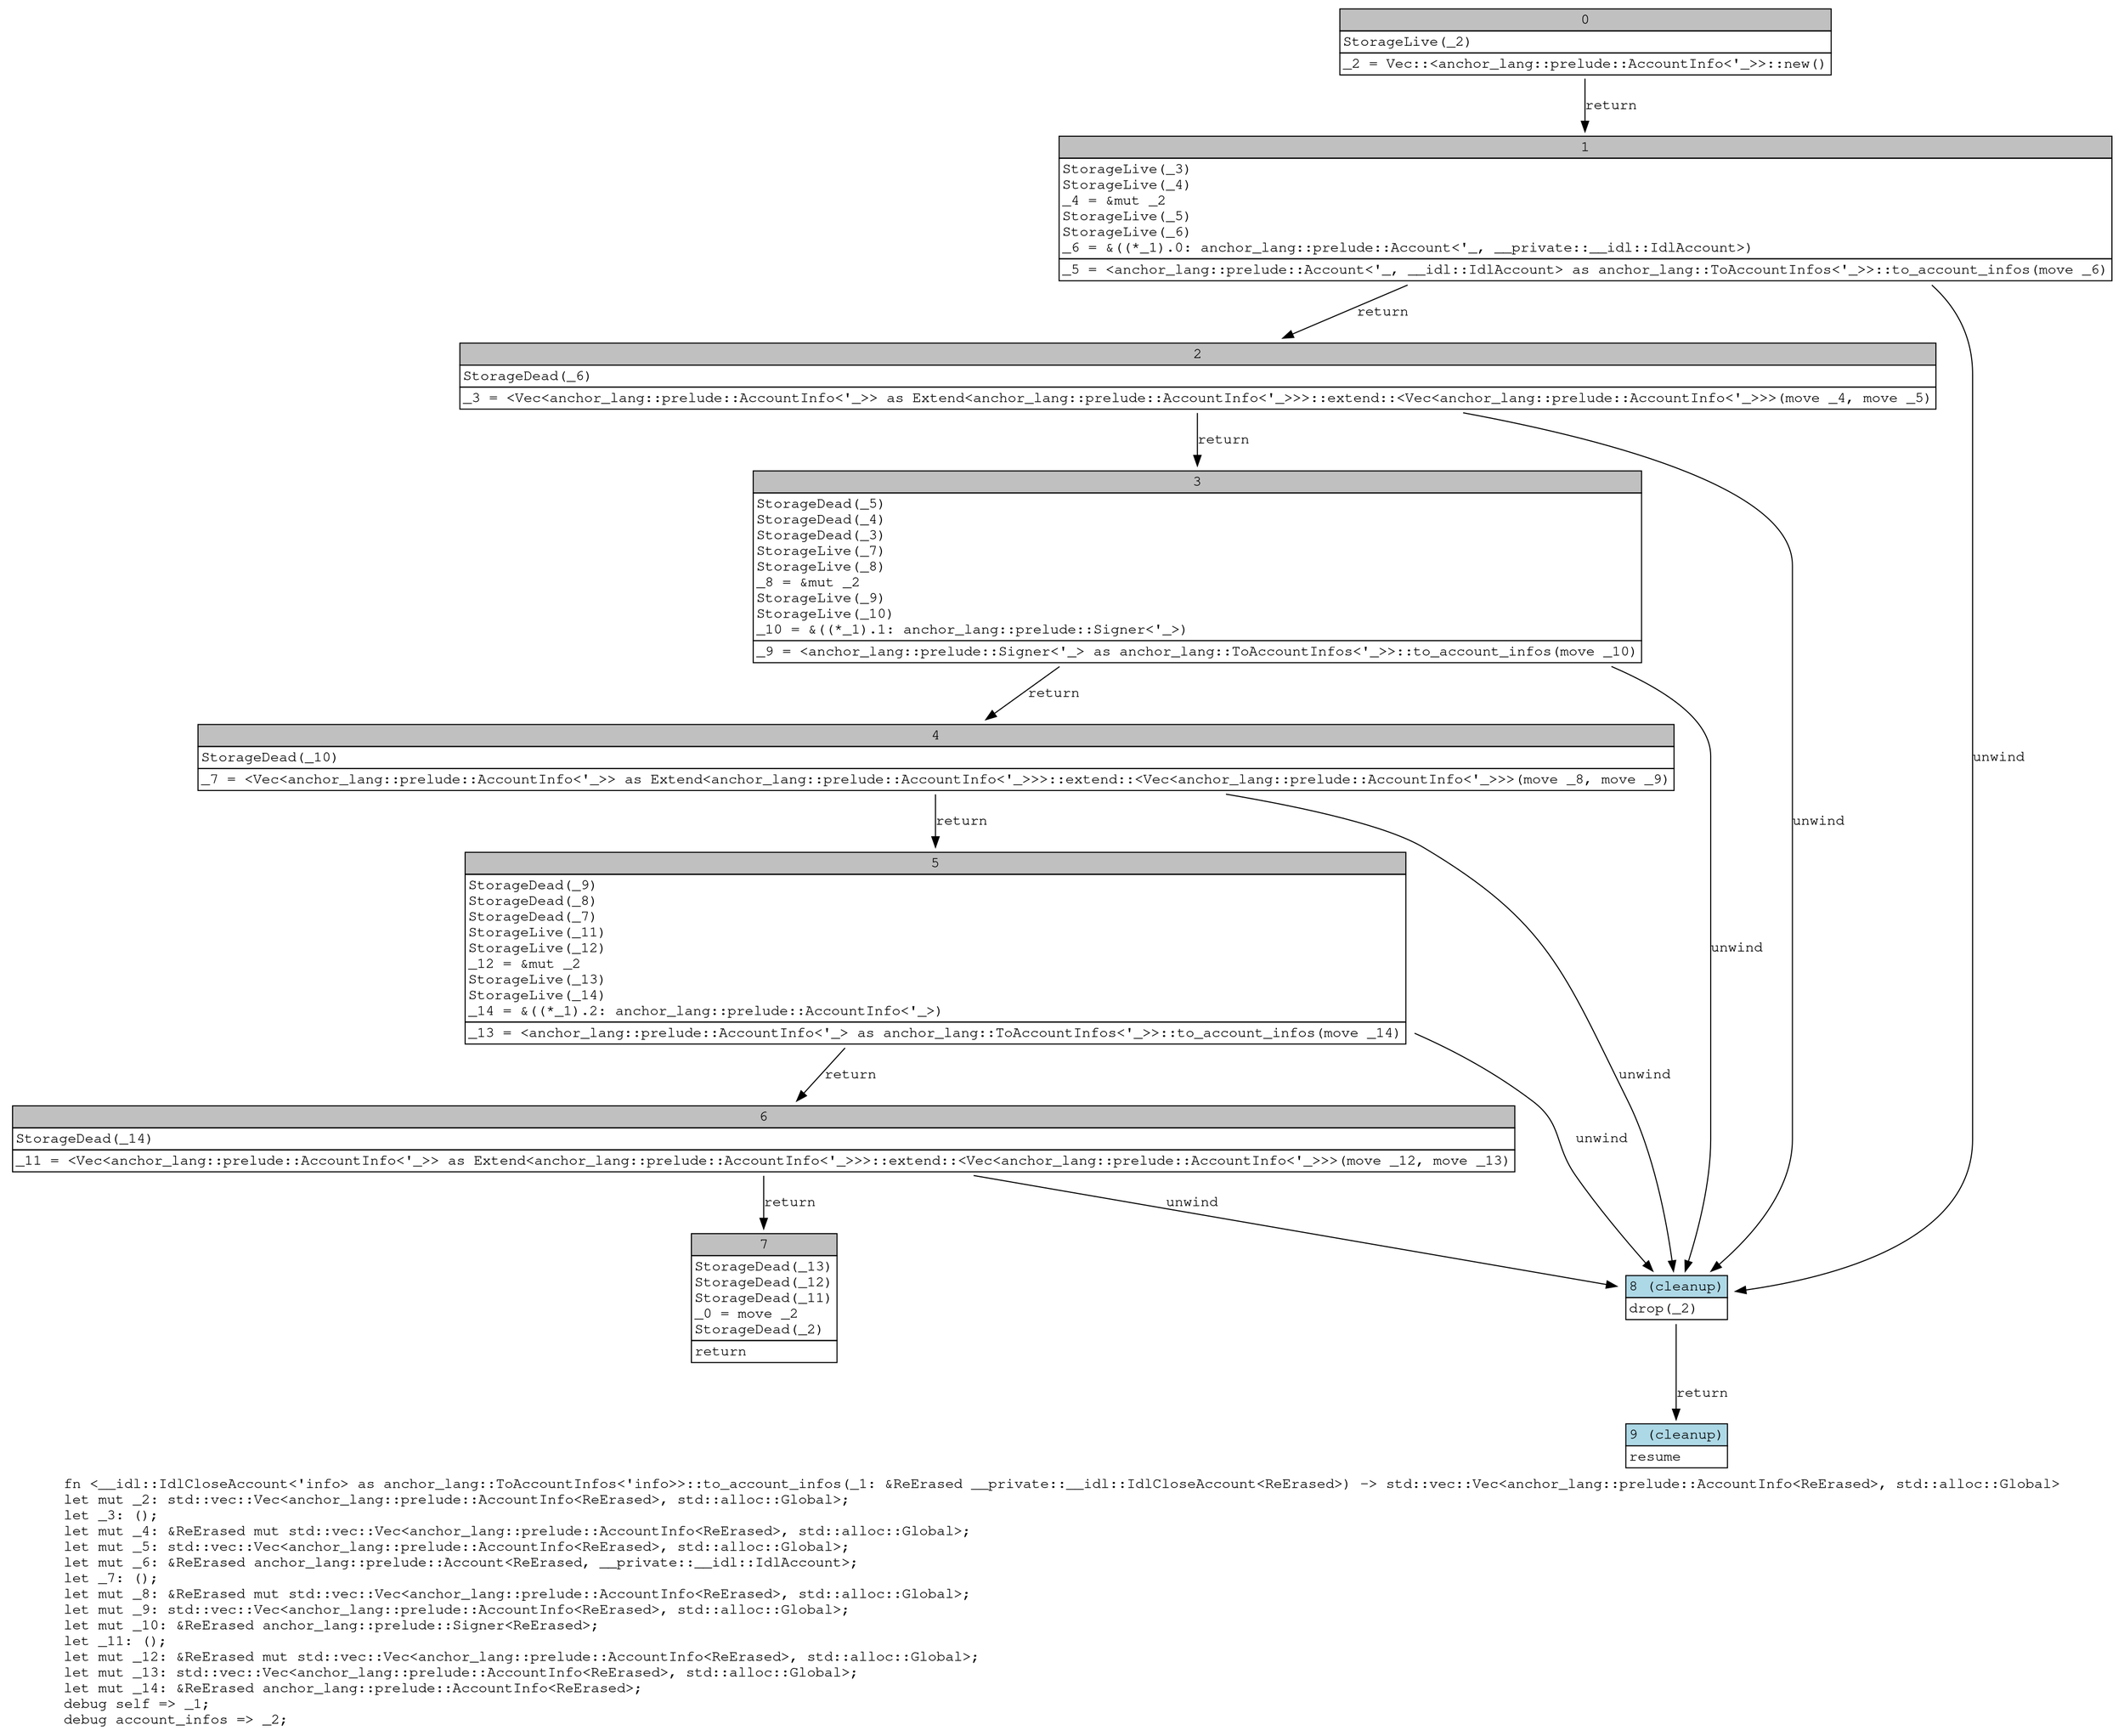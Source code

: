 digraph Mir_0_1366 {
    graph [fontname="Courier, monospace"];
    node [fontname="Courier, monospace"];
    edge [fontname="Courier, monospace"];
    label=<fn &lt;__idl::IdlCloseAccount&lt;'info&gt; as anchor_lang::ToAccountInfos&lt;'info&gt;&gt;::to_account_infos(_1: &amp;ReErased __private::__idl::IdlCloseAccount&lt;ReErased&gt;) -&gt; std::vec::Vec&lt;anchor_lang::prelude::AccountInfo&lt;ReErased&gt;, std::alloc::Global&gt;<br align="left"/>let mut _2: std::vec::Vec&lt;anchor_lang::prelude::AccountInfo&lt;ReErased&gt;, std::alloc::Global&gt;;<br align="left"/>let _3: ();<br align="left"/>let mut _4: &amp;ReErased mut std::vec::Vec&lt;anchor_lang::prelude::AccountInfo&lt;ReErased&gt;, std::alloc::Global&gt;;<br align="left"/>let mut _5: std::vec::Vec&lt;anchor_lang::prelude::AccountInfo&lt;ReErased&gt;, std::alloc::Global&gt;;<br align="left"/>let mut _6: &amp;ReErased anchor_lang::prelude::Account&lt;ReErased, __private::__idl::IdlAccount&gt;;<br align="left"/>let _7: ();<br align="left"/>let mut _8: &amp;ReErased mut std::vec::Vec&lt;anchor_lang::prelude::AccountInfo&lt;ReErased&gt;, std::alloc::Global&gt;;<br align="left"/>let mut _9: std::vec::Vec&lt;anchor_lang::prelude::AccountInfo&lt;ReErased&gt;, std::alloc::Global&gt;;<br align="left"/>let mut _10: &amp;ReErased anchor_lang::prelude::Signer&lt;ReErased&gt;;<br align="left"/>let _11: ();<br align="left"/>let mut _12: &amp;ReErased mut std::vec::Vec&lt;anchor_lang::prelude::AccountInfo&lt;ReErased&gt;, std::alloc::Global&gt;;<br align="left"/>let mut _13: std::vec::Vec&lt;anchor_lang::prelude::AccountInfo&lt;ReErased&gt;, std::alloc::Global&gt;;<br align="left"/>let mut _14: &amp;ReErased anchor_lang::prelude::AccountInfo&lt;ReErased&gt;;<br align="left"/>debug self =&gt; _1;<br align="left"/>debug account_infos =&gt; _2;<br align="left"/>>;
    bb0__0_1366 [shape="none", label=<<table border="0" cellborder="1" cellspacing="0"><tr><td bgcolor="gray" align="center" colspan="1">0</td></tr><tr><td align="left" balign="left">StorageLive(_2)<br/></td></tr><tr><td align="left">_2 = Vec::&lt;anchor_lang::prelude::AccountInfo&lt;'_&gt;&gt;::new()</td></tr></table>>];
    bb1__0_1366 [shape="none", label=<<table border="0" cellborder="1" cellspacing="0"><tr><td bgcolor="gray" align="center" colspan="1">1</td></tr><tr><td align="left" balign="left">StorageLive(_3)<br/>StorageLive(_4)<br/>_4 = &amp;mut _2<br/>StorageLive(_5)<br/>StorageLive(_6)<br/>_6 = &amp;((*_1).0: anchor_lang::prelude::Account&lt;'_, __private::__idl::IdlAccount&gt;)<br/></td></tr><tr><td align="left">_5 = &lt;anchor_lang::prelude::Account&lt;'_, __idl::IdlAccount&gt; as anchor_lang::ToAccountInfos&lt;'_&gt;&gt;::to_account_infos(move _6)</td></tr></table>>];
    bb2__0_1366 [shape="none", label=<<table border="0" cellborder="1" cellspacing="0"><tr><td bgcolor="gray" align="center" colspan="1">2</td></tr><tr><td align="left" balign="left">StorageDead(_6)<br/></td></tr><tr><td align="left">_3 = &lt;Vec&lt;anchor_lang::prelude::AccountInfo&lt;'_&gt;&gt; as Extend&lt;anchor_lang::prelude::AccountInfo&lt;'_&gt;&gt;&gt;::extend::&lt;Vec&lt;anchor_lang::prelude::AccountInfo&lt;'_&gt;&gt;&gt;(move _4, move _5)</td></tr></table>>];
    bb3__0_1366 [shape="none", label=<<table border="0" cellborder="1" cellspacing="0"><tr><td bgcolor="gray" align="center" colspan="1">3</td></tr><tr><td align="left" balign="left">StorageDead(_5)<br/>StorageDead(_4)<br/>StorageDead(_3)<br/>StorageLive(_7)<br/>StorageLive(_8)<br/>_8 = &amp;mut _2<br/>StorageLive(_9)<br/>StorageLive(_10)<br/>_10 = &amp;((*_1).1: anchor_lang::prelude::Signer&lt;'_&gt;)<br/></td></tr><tr><td align="left">_9 = &lt;anchor_lang::prelude::Signer&lt;'_&gt; as anchor_lang::ToAccountInfos&lt;'_&gt;&gt;::to_account_infos(move _10)</td></tr></table>>];
    bb4__0_1366 [shape="none", label=<<table border="0" cellborder="1" cellspacing="0"><tr><td bgcolor="gray" align="center" colspan="1">4</td></tr><tr><td align="left" balign="left">StorageDead(_10)<br/></td></tr><tr><td align="left">_7 = &lt;Vec&lt;anchor_lang::prelude::AccountInfo&lt;'_&gt;&gt; as Extend&lt;anchor_lang::prelude::AccountInfo&lt;'_&gt;&gt;&gt;::extend::&lt;Vec&lt;anchor_lang::prelude::AccountInfo&lt;'_&gt;&gt;&gt;(move _8, move _9)</td></tr></table>>];
    bb5__0_1366 [shape="none", label=<<table border="0" cellborder="1" cellspacing="0"><tr><td bgcolor="gray" align="center" colspan="1">5</td></tr><tr><td align="left" balign="left">StorageDead(_9)<br/>StorageDead(_8)<br/>StorageDead(_7)<br/>StorageLive(_11)<br/>StorageLive(_12)<br/>_12 = &amp;mut _2<br/>StorageLive(_13)<br/>StorageLive(_14)<br/>_14 = &amp;((*_1).2: anchor_lang::prelude::AccountInfo&lt;'_&gt;)<br/></td></tr><tr><td align="left">_13 = &lt;anchor_lang::prelude::AccountInfo&lt;'_&gt; as anchor_lang::ToAccountInfos&lt;'_&gt;&gt;::to_account_infos(move _14)</td></tr></table>>];
    bb6__0_1366 [shape="none", label=<<table border="0" cellborder="1" cellspacing="0"><tr><td bgcolor="gray" align="center" colspan="1">6</td></tr><tr><td align="left" balign="left">StorageDead(_14)<br/></td></tr><tr><td align="left">_11 = &lt;Vec&lt;anchor_lang::prelude::AccountInfo&lt;'_&gt;&gt; as Extend&lt;anchor_lang::prelude::AccountInfo&lt;'_&gt;&gt;&gt;::extend::&lt;Vec&lt;anchor_lang::prelude::AccountInfo&lt;'_&gt;&gt;&gt;(move _12, move _13)</td></tr></table>>];
    bb7__0_1366 [shape="none", label=<<table border="0" cellborder="1" cellspacing="0"><tr><td bgcolor="gray" align="center" colspan="1">7</td></tr><tr><td align="left" balign="left">StorageDead(_13)<br/>StorageDead(_12)<br/>StorageDead(_11)<br/>_0 = move _2<br/>StorageDead(_2)<br/></td></tr><tr><td align="left">return</td></tr></table>>];
    bb8__0_1366 [shape="none", label=<<table border="0" cellborder="1" cellspacing="0"><tr><td bgcolor="lightblue" align="center" colspan="1">8 (cleanup)</td></tr><tr><td align="left">drop(_2)</td></tr></table>>];
    bb9__0_1366 [shape="none", label=<<table border="0" cellborder="1" cellspacing="0"><tr><td bgcolor="lightblue" align="center" colspan="1">9 (cleanup)</td></tr><tr><td align="left">resume</td></tr></table>>];
    bb0__0_1366 -> bb1__0_1366 [label="return"];
    bb1__0_1366 -> bb2__0_1366 [label="return"];
    bb1__0_1366 -> bb8__0_1366 [label="unwind"];
    bb2__0_1366 -> bb3__0_1366 [label="return"];
    bb2__0_1366 -> bb8__0_1366 [label="unwind"];
    bb3__0_1366 -> bb4__0_1366 [label="return"];
    bb3__0_1366 -> bb8__0_1366 [label="unwind"];
    bb4__0_1366 -> bb5__0_1366 [label="return"];
    bb4__0_1366 -> bb8__0_1366 [label="unwind"];
    bb5__0_1366 -> bb6__0_1366 [label="return"];
    bb5__0_1366 -> bb8__0_1366 [label="unwind"];
    bb6__0_1366 -> bb7__0_1366 [label="return"];
    bb6__0_1366 -> bb8__0_1366 [label="unwind"];
    bb8__0_1366 -> bb9__0_1366 [label="return"];
}
